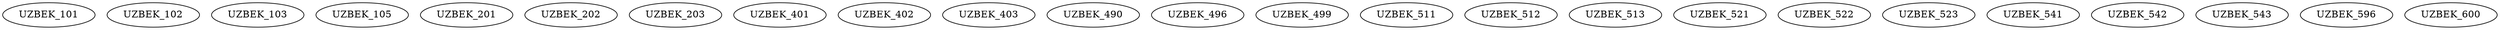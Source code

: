 digraph G {
    UZBEK_101;
    UZBEK_102;
    UZBEK_103;
    UZBEK_105;
    UZBEK_201;
    UZBEK_202;
    UZBEK_203;
    UZBEK_401;
    UZBEK_402;
    UZBEK_403;
    UZBEK_490;
    UZBEK_496;
    UZBEK_499;
    UZBEK_511;
    UZBEK_512;
    UZBEK_513;
    UZBEK_521;
    UZBEK_522;
    UZBEK_523;
    UZBEK_541;
    UZBEK_542;
    UZBEK_543;
    UZBEK_596;
    UZBEK_600;
}
